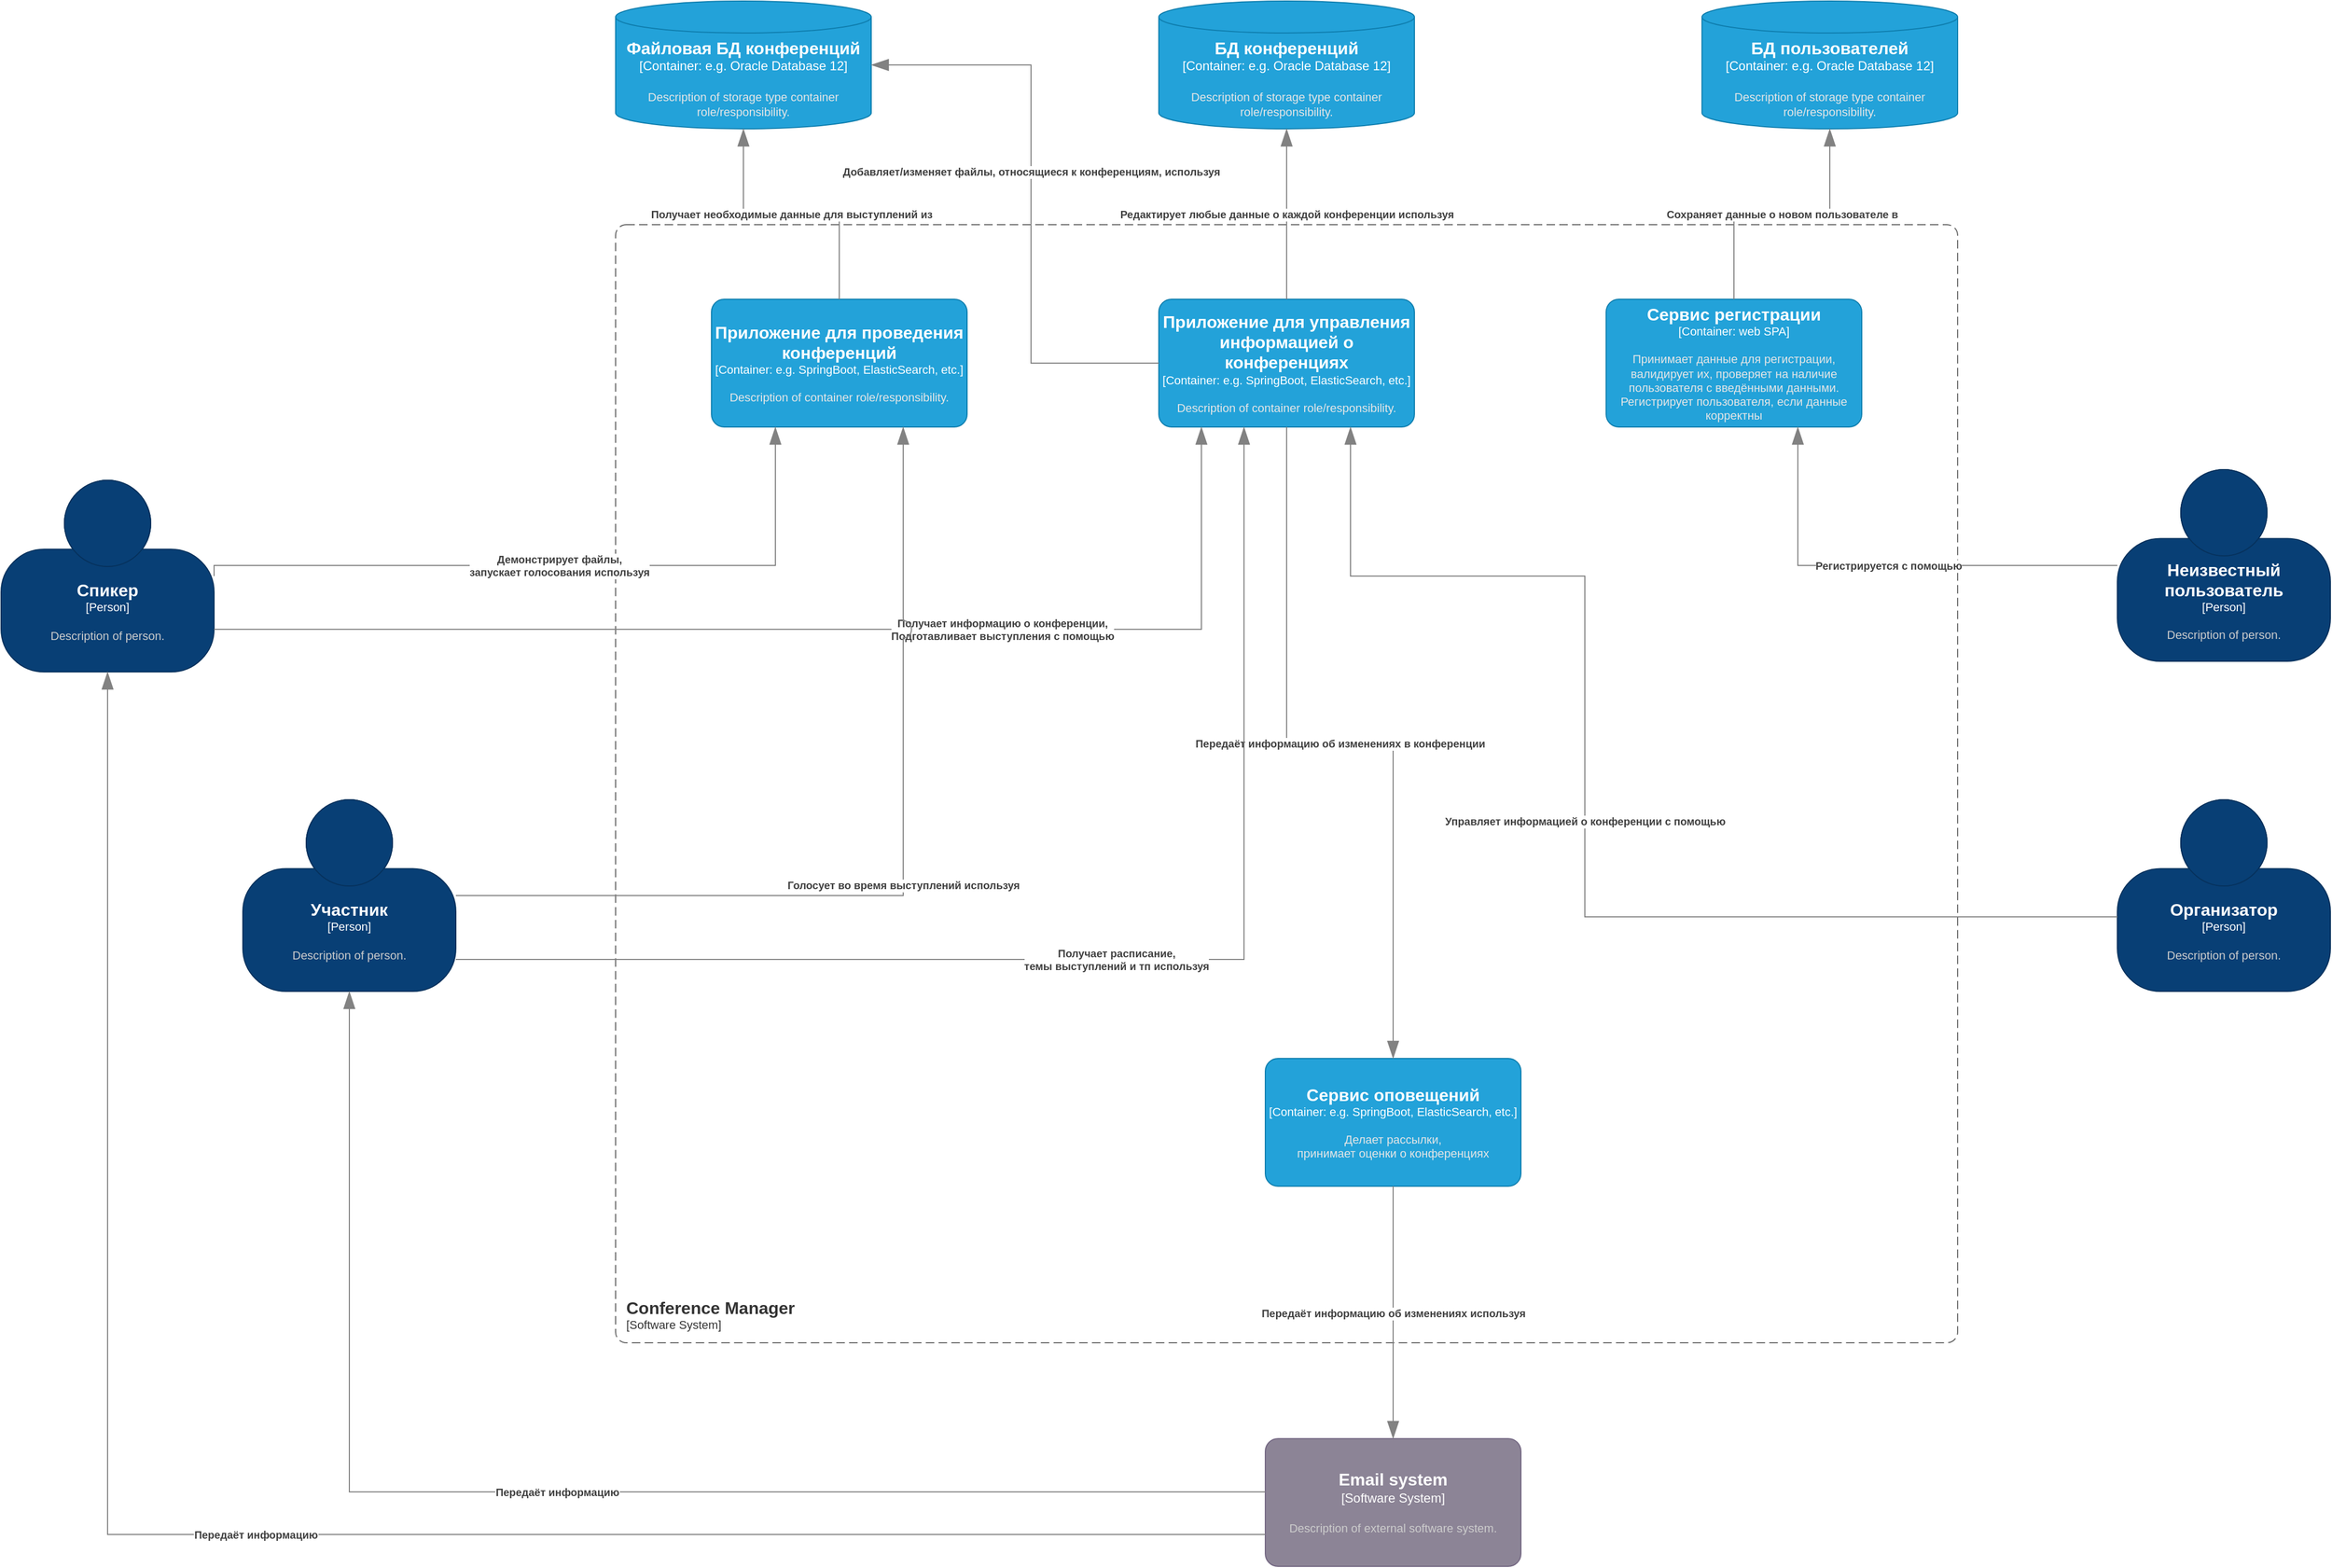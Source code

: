 <mxfile version="22.1.5" type="device">
  <diagram id="Q2jAIkQccZzJorw1GrXU" name="Страница — 1">
    <mxGraphModel dx="3160" dy="338" grid="1" gridSize="10" guides="1" tooltips="1" connect="1" arrows="1" fold="1" page="1" pageScale="1" pageWidth="827" pageHeight="1169" math="0" shadow="0">
      <root>
        <mxCell id="0" />
        <mxCell id="1" parent="0" />
        <object placeholders="1" c4Name="Conference Manager" c4Type="SystemScopeBoundary" c4Application="Software System" label="&lt;font style=&quot;font-size: 16px&quot;&gt;&lt;b&gt;&lt;div style=&quot;text-align: left&quot;&gt;%c4Name%&lt;/div&gt;&lt;/b&gt;&lt;/font&gt;&lt;div style=&quot;text-align: left&quot;&gt;[%c4Application%]&lt;/div&gt;" id="WADkHlBQ9EEW6r5me3bC-1">
          <mxCell style="rounded=1;fontSize=11;whiteSpace=wrap;html=1;dashed=1;arcSize=20;fillColor=none;strokeColor=#666666;fontColor=#333333;labelBackgroundColor=none;align=left;verticalAlign=bottom;labelBorderColor=none;spacingTop=0;spacing=10;dashPattern=8 4;metaEdit=1;rotatable=0;perimeter=rectanglePerimeter;noLabel=0;labelPadding=0;allowArrows=0;connectable=0;expand=0;recursiveResize=0;editable=1;pointerEvents=0;absoluteArcSize=1;points=[[0.25,0,0],[0.5,0,0],[0.75,0,0],[1,0.25,0],[1,0.5,0],[1,0.75,0],[0.75,1,0],[0.5,1,0],[0.25,1,0],[0,0.75,0],[0,0.5,0],[0,0.25,0]];" vertex="1" parent="1">
            <mxGeometry x="-250" y="2140" width="1260" height="1050" as="geometry" />
          </mxCell>
        </object>
        <object placeholders="1" c4Name="Неизвестный пользователь" c4Type="Person" c4Description="Description of person." label="&lt;font style=&quot;font-size: 16px&quot;&gt;&lt;b&gt;%c4Name%&lt;/b&gt;&lt;/font&gt;&lt;div&gt;[%c4Type%]&lt;/div&gt;&lt;br&gt;&lt;div&gt;&lt;font style=&quot;font-size: 11px&quot;&gt;&lt;font color=&quot;#cccccc&quot;&gt;%c4Description%&lt;/font&gt;&lt;/div&gt;" id="WADkHlBQ9EEW6r5me3bC-2">
          <mxCell style="html=1;fontSize=11;dashed=0;whiteSpace=wrap;fillColor=#083F75;strokeColor=#06315C;fontColor=#ffffff;shape=mxgraph.c4.person2;align=center;metaEdit=1;points=[[0.5,0,0],[1,0.5,0],[1,0.75,0],[0.75,1,0],[0.5,1,0],[0.25,1,0],[0,0.75,0],[0,0.5,0]];resizable=0;" vertex="1" parent="1">
            <mxGeometry x="1160" y="2370" width="200" height="180" as="geometry" />
          </mxCell>
        </object>
        <object placeholders="1" c4Name="Участник" c4Type="Person" c4Description="Description of person." label="&lt;font style=&quot;font-size: 16px&quot;&gt;&lt;b&gt;%c4Name%&lt;/b&gt;&lt;/font&gt;&lt;div&gt;[%c4Type%]&lt;/div&gt;&lt;br&gt;&lt;div&gt;&lt;font style=&quot;font-size: 11px&quot;&gt;&lt;font color=&quot;#cccccc&quot;&gt;%c4Description%&lt;/font&gt;&lt;/div&gt;" id="WADkHlBQ9EEW6r5me3bC-3">
          <mxCell style="html=1;fontSize=11;dashed=0;whiteSpace=wrap;fillColor=#083F75;strokeColor=#06315C;fontColor=#ffffff;shape=mxgraph.c4.person2;align=center;metaEdit=1;points=[[0.5,0,0],[1,0.5,0],[1,0.75,0],[0.75,1,0],[0.5,1,0],[0.25,1,0],[0,0.75,0],[0,0.5,0]];resizable=0;" vertex="1" parent="1">
            <mxGeometry x="-600" y="2680" width="200" height="180" as="geometry" />
          </mxCell>
        </object>
        <object placeholders="1" c4Name="Организатор" c4Type="Person" c4Description="Description of person." label="&lt;font style=&quot;font-size: 16px&quot;&gt;&lt;b&gt;%c4Name%&lt;/b&gt;&lt;/font&gt;&lt;div&gt;[%c4Type%]&lt;/div&gt;&lt;br&gt;&lt;div&gt;&lt;font style=&quot;font-size: 11px&quot;&gt;&lt;font color=&quot;#cccccc&quot;&gt;%c4Description%&lt;/font&gt;&lt;/div&gt;" id="WADkHlBQ9EEW6r5me3bC-4">
          <mxCell style="html=1;fontSize=11;dashed=0;whiteSpace=wrap;fillColor=#083F75;strokeColor=#06315C;fontColor=#ffffff;shape=mxgraph.c4.person2;align=center;metaEdit=1;points=[[0.5,0,0],[1,0.5,0],[1,0.75,0],[0.75,1,0],[0.5,1,0],[0.25,1,0],[0,0.75,0],[0,0.5,0]];resizable=0;" vertex="1" parent="1">
            <mxGeometry x="1160" y="2680" width="200" height="180" as="geometry" />
          </mxCell>
        </object>
        <object placeholders="1" c4Name="Спикер" c4Type="Person" c4Description="Description of person." label="&lt;font style=&quot;font-size: 16px&quot;&gt;&lt;b&gt;%c4Name%&lt;/b&gt;&lt;/font&gt;&lt;div&gt;[%c4Type%]&lt;/div&gt;&lt;br&gt;&lt;div&gt;&lt;font style=&quot;font-size: 11px&quot;&gt;&lt;font color=&quot;#cccccc&quot;&gt;%c4Description%&lt;/font&gt;&lt;/div&gt;" id="WADkHlBQ9EEW6r5me3bC-5">
          <mxCell style="html=1;fontSize=11;dashed=0;whiteSpace=wrap;fillColor=#083F75;strokeColor=#06315C;fontColor=#ffffff;shape=mxgraph.c4.person2;align=center;metaEdit=1;points=[[0.5,0,0],[1,0.5,0],[1,0.75,0],[0.75,1,0],[0.5,1,0],[0.25,1,0],[0,0.75,0],[0,0.5,0]];resizable=0;" vertex="1" parent="1">
            <mxGeometry x="-827" y="2380" width="200" height="180" as="geometry" />
          </mxCell>
        </object>
        <object placeholders="1" c4Name="Приложение для проведения конференций" c4Type="Container" c4Technology="e.g. SpringBoot, ElasticSearch, etc." c4Description="Description of container role/responsibility." label="&lt;font style=&quot;font-size: 16px&quot;&gt;&lt;b&gt;%c4Name%&lt;/b&gt;&lt;/font&gt;&lt;div&gt;[%c4Type%: %c4Technology%]&lt;/div&gt;&lt;br&gt;&lt;div&gt;&lt;font style=&quot;font-size: 11px&quot;&gt;&lt;font color=&quot;#E6E6E6&quot;&gt;%c4Description%&lt;/font&gt;&lt;/div&gt;" id="WADkHlBQ9EEW6r5me3bC-6">
          <mxCell style="rounded=1;whiteSpace=wrap;html=1;fontSize=11;labelBackgroundColor=none;fillColor=#23A2D9;fontColor=#ffffff;align=center;arcSize=10;strokeColor=#0E7DAD;metaEdit=1;resizable=0;points=[[0.25,0,0],[0.5,0,0],[0.75,0,0],[1,0.25,0],[1,0.5,0],[1,0.75,0],[0.75,1,0],[0.5,1,0],[0.25,1,0],[0,0.75,0],[0,0.5,0],[0,0.25,0]];" vertex="1" parent="1">
            <mxGeometry x="-160" y="2210" width="240" height="120" as="geometry" />
          </mxCell>
        </object>
        <object placeholders="1" c4Name="Приложение для управления информацией о конференциях" c4Type="Container" c4Technology="e.g. SpringBoot, ElasticSearch, etc." c4Description="Description of container role/responsibility." label="&lt;font style=&quot;font-size: 16px&quot;&gt;&lt;b&gt;%c4Name%&lt;/b&gt;&lt;/font&gt;&lt;div&gt;[%c4Type%: %c4Technology%]&lt;/div&gt;&lt;br&gt;&lt;div&gt;&lt;font style=&quot;font-size: 11px&quot;&gt;&lt;font color=&quot;#E6E6E6&quot;&gt;%c4Description%&lt;/font&gt;&lt;/div&gt;" id="WADkHlBQ9EEW6r5me3bC-7">
          <mxCell style="rounded=1;whiteSpace=wrap;html=1;fontSize=11;labelBackgroundColor=none;fillColor=#23A2D9;fontColor=#ffffff;align=center;arcSize=10;strokeColor=#0E7DAD;metaEdit=1;resizable=0;points=[[0.25,0,0],[0.5,0,0],[0.75,0,0],[1,0.25,0],[1,0.5,0],[1,0.75,0],[0.75,1,0],[0.5,1,0],[0.25,1,0],[0,0.75,0],[0,0.5,0],[0,0.25,0]];" vertex="1" parent="1">
            <mxGeometry x="260" y="2210" width="240" height="120" as="geometry" />
          </mxCell>
        </object>
        <object placeholders="1" c4Name="Сервис регистрации" c4Type="Container" c4Technology="web SPA" c4Description="Принимает данные для регистрации, валидирует их, проверяет на наличие пользователя с введёнными данными. Регистрирует пользователя, если данные корректны" label="&lt;font style=&quot;font-size: 16px&quot;&gt;&lt;b&gt;%c4Name%&lt;/b&gt;&lt;/font&gt;&lt;div&gt;[%c4Type%: %c4Technology%]&lt;/div&gt;&lt;br&gt;&lt;div&gt;&lt;font style=&quot;font-size: 11px&quot;&gt;&lt;font color=&quot;#E6E6E6&quot;&gt;%c4Description%&lt;/font&gt;&lt;/div&gt;" id="WADkHlBQ9EEW6r5me3bC-8">
          <mxCell style="rounded=1;whiteSpace=wrap;html=1;fontSize=11;labelBackgroundColor=none;fillColor=#23A2D9;fontColor=#ffffff;align=center;arcSize=10;strokeColor=#0E7DAD;metaEdit=1;resizable=0;points=[[0.25,0,0],[0.5,0,0],[0.75,0,0],[1,0.25,0],[1,0.5,0],[1,0.75,0],[0.75,1,0],[0.5,1,0],[0.25,1,0],[0,0.75,0],[0,0.5,0],[0,0.25,0]];" vertex="1" parent="1">
            <mxGeometry x="680" y="2210" width="240" height="120" as="geometry" />
          </mxCell>
        </object>
        <object placeholders="1" c4Type="БД пользователей" c4Container="Container" c4Technology="e.g. Oracle Database 12" c4Description="Description of storage type container role/responsibility." label="&lt;font style=&quot;font-size: 16px&quot;&gt;&lt;b&gt;%c4Type%&lt;/b&gt;&lt;/font&gt;&lt;div&gt;[%c4Container%:&amp;nbsp;%c4Technology%]&lt;/div&gt;&lt;br&gt;&lt;div&gt;&lt;font style=&quot;font-size: 11px&quot;&gt;&lt;font color=&quot;#E6E6E6&quot;&gt;%c4Description%&lt;/font&gt;&lt;/div&gt;" id="WADkHlBQ9EEW6r5me3bC-9">
          <mxCell style="shape=cylinder3;size=15;whiteSpace=wrap;html=1;boundedLbl=1;rounded=0;labelBackgroundColor=none;fillColor=#23A2D9;fontSize=12;fontColor=#ffffff;align=center;strokeColor=#0E7DAD;metaEdit=1;points=[[0.5,0,0],[1,0.25,0],[1,0.5,0],[1,0.75,0],[0.5,1,0],[0,0.75,0],[0,0.5,0],[0,0.25,0]];resizable=0;" vertex="1" parent="1">
            <mxGeometry x="770" y="1930" width="240" height="120" as="geometry" />
          </mxCell>
        </object>
        <object placeholders="1" c4Type="БД конференций" c4Container="Container" c4Technology="e.g. Oracle Database 12" c4Description="Description of storage type container role/responsibility." label="&lt;font style=&quot;font-size: 16px&quot;&gt;&lt;b&gt;%c4Type%&lt;/b&gt;&lt;/font&gt;&lt;div&gt;[%c4Container%:&amp;nbsp;%c4Technology%]&lt;/div&gt;&lt;br&gt;&lt;div&gt;&lt;font style=&quot;font-size: 11px&quot;&gt;&lt;font color=&quot;#E6E6E6&quot;&gt;%c4Description%&lt;/font&gt;&lt;/div&gt;" id="WADkHlBQ9EEW6r5me3bC-10">
          <mxCell style="shape=cylinder3;size=15;whiteSpace=wrap;html=1;boundedLbl=1;rounded=0;labelBackgroundColor=none;fillColor=#23A2D9;fontSize=12;fontColor=#ffffff;align=center;strokeColor=#0E7DAD;metaEdit=1;points=[[0.5,0,0],[1,0.25,0],[1,0.5,0],[1,0.75,0],[0.5,1,0],[0,0.75,0],[0,0.5,0],[0,0.25,0]];resizable=0;" vertex="1" parent="1">
            <mxGeometry x="260" y="1930" width="240" height="120" as="geometry" />
          </mxCell>
        </object>
        <object placeholders="1" c4Type="Файловая БД конференций" c4Container="Container" c4Technology="e.g. Oracle Database 12" c4Description="Description of storage type container role/responsibility." label="&lt;font style=&quot;font-size: 16px&quot;&gt;&lt;b&gt;%c4Type%&lt;/b&gt;&lt;/font&gt;&lt;div&gt;[%c4Container%:&amp;nbsp;%c4Technology%]&lt;/div&gt;&lt;br&gt;&lt;div&gt;&lt;font style=&quot;font-size: 11px&quot;&gt;&lt;font color=&quot;#E6E6E6&quot;&gt;%c4Description%&lt;/font&gt;&lt;/div&gt;" id="WADkHlBQ9EEW6r5me3bC-12">
          <mxCell style="shape=cylinder3;size=15;whiteSpace=wrap;html=1;boundedLbl=1;rounded=0;labelBackgroundColor=none;fillColor=#23A2D9;fontSize=12;fontColor=#ffffff;align=center;strokeColor=#0E7DAD;metaEdit=1;points=[[0.5,0,0],[1,0.25,0],[1,0.5,0],[1,0.75,0],[0.5,1,0],[0,0.75,0],[0,0.5,0],[0,0.25,0]];resizable=0;" vertex="1" parent="1">
            <mxGeometry x="-250" y="1930" width="240" height="120" as="geometry" />
          </mxCell>
        </object>
        <object placeholders="1" c4Type="Relationship" c4Description="Регистрируется с помощью" label="&lt;div style=&quot;text-align: left&quot;&gt;&lt;div style=&quot;text-align: center&quot;&gt;&lt;b&gt;%c4Description%&lt;/b&gt;&lt;/div&gt;" id="WADkHlBQ9EEW6r5me3bC-13">
          <mxCell style="endArrow=blockThin;html=1;fontSize=10;fontColor=#404040;strokeWidth=1;endFill=1;strokeColor=#828282;elbow=vertical;metaEdit=1;endSize=14;startSize=14;jumpStyle=arc;jumpSize=16;rounded=0;edgeStyle=orthogonalEdgeStyle;entryX=0.75;entryY=1;entryDx=0;entryDy=0;entryPerimeter=0;" edge="1" parent="1" source="WADkHlBQ9EEW6r5me3bC-2" target="WADkHlBQ9EEW6r5me3bC-8">
            <mxGeometry width="240" relative="1" as="geometry">
              <mxPoint x="540" y="2680" as="sourcePoint" />
              <mxPoint x="780" y="2680" as="targetPoint" />
            </mxGeometry>
          </mxCell>
        </object>
        <object placeholders="1" c4Type="Relationship" c4Description="Сохраняет данные о новом пользователе в" label="&lt;div style=&quot;text-align: left&quot;&gt;&lt;div style=&quot;text-align: center&quot;&gt;&lt;b&gt;%c4Description%&lt;/b&gt;&lt;/div&gt;" id="WADkHlBQ9EEW6r5me3bC-14">
          <mxCell style="endArrow=blockThin;html=1;fontSize=10;fontColor=#404040;strokeWidth=1;endFill=1;strokeColor=#828282;elbow=vertical;metaEdit=1;endSize=14;startSize=14;jumpStyle=arc;jumpSize=16;rounded=0;edgeStyle=orthogonalEdgeStyle;" edge="1" parent="1" source="WADkHlBQ9EEW6r5me3bC-8" target="WADkHlBQ9EEW6r5me3bC-9">
            <mxGeometry width="240" relative="1" as="geometry">
              <mxPoint x="580" y="2660" as="sourcePoint" />
              <mxPoint x="820" y="2660" as="targetPoint" />
            </mxGeometry>
          </mxCell>
        </object>
        <object placeholders="1" c4Type="Relationship" c4Description="Получает необходимые данные для выступлений из" label="&lt;div style=&quot;text-align: left&quot;&gt;&lt;div style=&quot;text-align: center&quot;&gt;&lt;b&gt;%c4Description%&lt;/b&gt;&lt;/div&gt;" id="WADkHlBQ9EEW6r5me3bC-15">
          <mxCell style="endArrow=blockThin;html=1;fontSize=10;fontColor=#404040;strokeWidth=1;endFill=1;strokeColor=#828282;elbow=vertical;metaEdit=1;endSize=14;startSize=14;jumpStyle=arc;jumpSize=16;rounded=0;edgeStyle=orthogonalEdgeStyle;" edge="1" parent="1" source="WADkHlBQ9EEW6r5me3bC-6" target="WADkHlBQ9EEW6r5me3bC-12">
            <mxGeometry width="240" relative="1" as="geometry">
              <mxPoint x="230" y="2700" as="sourcePoint" />
              <mxPoint x="470" y="2700" as="targetPoint" />
            </mxGeometry>
          </mxCell>
        </object>
        <object placeholders="1" c4Type="Relationship" c4Description="Добавляет/изменяет файлы, относящиеся к конференциям, используя" label="&lt;div style=&quot;text-align: left&quot;&gt;&lt;div style=&quot;text-align: center&quot;&gt;&lt;b&gt;%c4Description%&lt;/b&gt;&lt;/div&gt;" id="WADkHlBQ9EEW6r5me3bC-16">
          <mxCell style="endArrow=blockThin;html=1;fontSize=10;fontColor=#404040;strokeWidth=1;endFill=1;strokeColor=#828282;elbow=vertical;metaEdit=1;endSize=14;startSize=14;jumpStyle=arc;jumpSize=16;rounded=0;edgeStyle=orthogonalEdgeStyle;" edge="1" parent="1" source="WADkHlBQ9EEW6r5me3bC-7" target="WADkHlBQ9EEW6r5me3bC-12">
            <mxGeometry x="0.091" width="240" relative="1" as="geometry">
              <mxPoint x="40" y="2400" as="sourcePoint" />
              <mxPoint x="250" y="2400" as="targetPoint" />
              <Array as="points">
                <mxPoint x="140" y="2270" />
                <mxPoint x="140" y="1990" />
              </Array>
              <mxPoint as="offset" />
            </mxGeometry>
          </mxCell>
        </object>
        <object placeholders="1" c4Type="Relationship" c4Description="Редактирует любые данные о каждой конференции используя" label="&lt;div style=&quot;text-align: left&quot;&gt;&lt;div style=&quot;text-align: center&quot;&gt;&lt;b&gt;%c4Description%&lt;/b&gt;&lt;/div&gt;" id="WADkHlBQ9EEW6r5me3bC-17">
          <mxCell style="endArrow=blockThin;html=1;fontSize=10;fontColor=#404040;strokeWidth=1;endFill=1;strokeColor=#828282;elbow=vertical;metaEdit=1;endSize=14;startSize=14;jumpStyle=arc;jumpSize=16;rounded=0;edgeStyle=orthogonalEdgeStyle;" edge="1" parent="1" source="WADkHlBQ9EEW6r5me3bC-7" target="WADkHlBQ9EEW6r5me3bC-10">
            <mxGeometry width="240" relative="1" as="geometry">
              <mxPoint x="390" y="2530" as="sourcePoint" />
              <mxPoint x="630" y="2530" as="targetPoint" />
            </mxGeometry>
          </mxCell>
        </object>
        <object placeholders="1" c4Name="Сервис оповещений" c4Type="Container" c4Technology="e.g. SpringBoot, ElasticSearch, etc." c4Description="Делает рассылки,&#xa;принимает оценки о конференциях" label="&lt;font style=&quot;font-size: 16px&quot;&gt;&lt;b&gt;%c4Name%&lt;/b&gt;&lt;/font&gt;&lt;div&gt;[%c4Type%: %c4Technology%]&lt;/div&gt;&lt;br&gt;&lt;div&gt;&lt;font style=&quot;font-size: 11px&quot;&gt;&lt;font color=&quot;#E6E6E6&quot;&gt;%c4Description%&lt;/font&gt;&lt;/div&gt;" id="WADkHlBQ9EEW6r5me3bC-18">
          <mxCell style="rounded=1;whiteSpace=wrap;html=1;fontSize=11;labelBackgroundColor=none;fillColor=#23A2D9;fontColor=#ffffff;align=center;arcSize=10;strokeColor=#0E7DAD;metaEdit=1;resizable=0;points=[[0.25,0,0],[0.5,0,0],[0.75,0,0],[1,0.25,0],[1,0.5,0],[1,0.75,0],[0.75,1,0],[0.5,1,0],[0.25,1,0],[0,0.75,0],[0,0.5,0],[0,0.25,0]];" vertex="1" parent="1">
            <mxGeometry x="360" y="2923" width="240" height="120" as="geometry" />
          </mxCell>
        </object>
        <object placeholders="1" c4Type="Relationship" c4Description="Передаёт информацию об изменениях в конференции" label="&lt;div style=&quot;text-align: left&quot;&gt;&lt;div style=&quot;text-align: center&quot;&gt;&lt;b&gt;%c4Description%&lt;/b&gt;&lt;/div&gt;" id="WADkHlBQ9EEW6r5me3bC-19">
          <mxCell style="endArrow=blockThin;html=1;fontSize=10;fontColor=#404040;strokeWidth=1;endFill=1;strokeColor=#828282;elbow=vertical;metaEdit=1;endSize=14;startSize=14;jumpStyle=arc;jumpSize=16;rounded=0;edgeStyle=orthogonalEdgeStyle;" edge="1" parent="1" source="WADkHlBQ9EEW6r5me3bC-7" target="WADkHlBQ9EEW6r5me3bC-18">
            <mxGeometry width="240" relative="1" as="geometry">
              <mxPoint x="1150" y="3020" as="sourcePoint" />
              <mxPoint x="1390" y="3020" as="targetPoint" />
            </mxGeometry>
          </mxCell>
        </object>
        <object placeholders="1" c4Type="Relationship" c4Description="Управляет информацией о конференции с помощью" label="&lt;div style=&quot;text-align: left&quot;&gt;&lt;div style=&quot;text-align: center&quot;&gt;&lt;b&gt;%c4Description%&lt;/b&gt;&lt;/div&gt;" id="WADkHlBQ9EEW6r5me3bC-20">
          <mxCell style="endArrow=blockThin;html=1;fontSize=10;fontColor=#404040;strokeWidth=1;endFill=1;strokeColor=#828282;elbow=vertical;metaEdit=1;endSize=14;startSize=14;jumpStyle=arc;jumpSize=16;rounded=0;edgeStyle=orthogonalEdgeStyle;entryX=0.75;entryY=1;entryDx=0;entryDy=0;entryPerimeter=0;" edge="1" parent="1" source="WADkHlBQ9EEW6r5me3bC-4" target="WADkHlBQ9EEW6r5me3bC-7">
            <mxGeometry width="240" relative="1" as="geometry">
              <mxPoint x="-190" y="2810" as="sourcePoint" />
              <mxPoint x="50" y="2810" as="targetPoint" />
              <Array as="points">
                <mxPoint x="660" y="2790" />
                <mxPoint x="660" y="2470" />
                <mxPoint x="440" y="2470" />
              </Array>
            </mxGeometry>
          </mxCell>
        </object>
        <object placeholders="1" c4Type="Relationship" c4Description="Получает информацию о конференции,&#xa;Подготавливает выступления с помощью" label="&lt;div style=&quot;text-align: left&quot;&gt;&lt;div style=&quot;text-align: center&quot;&gt;&lt;b&gt;%c4Description%&lt;/b&gt;&lt;/div&gt;" id="WADkHlBQ9EEW6r5me3bC-21">
          <mxCell style="endArrow=blockThin;html=1;fontSize=10;fontColor=#404040;strokeWidth=1;endFill=1;strokeColor=#828282;elbow=vertical;metaEdit=1;endSize=14;startSize=14;jumpStyle=arc;jumpSize=16;rounded=0;edgeStyle=orthogonalEdgeStyle;" edge="1" parent="1" source="WADkHlBQ9EEW6r5me3bC-5" target="WADkHlBQ9EEW6r5me3bC-7">
            <mxGeometry x="0.326" width="240" relative="1" as="geometry">
              <mxPoint x="-160" y="2730" as="sourcePoint" />
              <mxPoint x="80" y="2730" as="targetPoint" />
              <Array as="points">
                <mxPoint x="300" y="2520" />
              </Array>
              <mxPoint x="-1" as="offset" />
            </mxGeometry>
          </mxCell>
        </object>
        <object placeholders="1" c4Type="Relationship" c4Description="Получает расписание,&#xa;темы выступлений и тп используя" label="&lt;div style=&quot;text-align: left&quot;&gt;&lt;div style=&quot;text-align: center&quot;&gt;&lt;b&gt;%c4Description%&lt;/b&gt;&lt;/div&gt;" id="WADkHlBQ9EEW6r5me3bC-22">
          <mxCell style="endArrow=blockThin;html=1;fontSize=10;fontColor=#404040;strokeWidth=1;endFill=1;strokeColor=#828282;elbow=vertical;metaEdit=1;endSize=14;startSize=14;jumpStyle=arc;jumpSize=16;rounded=0;edgeStyle=orthogonalEdgeStyle;" edge="1" parent="1" source="WADkHlBQ9EEW6r5me3bC-3" target="WADkHlBQ9EEW6r5me3bC-7">
            <mxGeometry width="240" relative="1" as="geometry">
              <mxPoint x="-70" y="2750" as="sourcePoint" />
              <mxPoint x="170" y="2750" as="targetPoint" />
              <Array as="points">
                <mxPoint x="340" y="2830" />
              </Array>
            </mxGeometry>
          </mxCell>
        </object>
        <object placeholders="1" c4Type="Relationship" c4Description="Демонстрирует файлы,&#xa;запускает голосования используя" label="&lt;div style=&quot;text-align: left&quot;&gt;&lt;div style=&quot;text-align: center&quot;&gt;&lt;b&gt;%c4Description%&lt;/b&gt;&lt;/div&gt;" id="WADkHlBQ9EEW6r5me3bC-23">
          <mxCell style="endArrow=blockThin;html=1;fontSize=10;fontColor=#404040;strokeWidth=1;endFill=1;strokeColor=#828282;elbow=vertical;metaEdit=1;endSize=14;startSize=14;jumpStyle=arc;jumpSize=16;rounded=0;edgeStyle=orthogonalEdgeStyle;exitX=1;exitY=0.5;exitDx=0;exitDy=0;exitPerimeter=0;" edge="1" parent="1" source="WADkHlBQ9EEW6r5me3bC-5" target="WADkHlBQ9EEW6r5me3bC-6">
            <mxGeometry x="0.002" width="240" relative="1" as="geometry">
              <mxPoint x="-200" y="2640" as="sourcePoint" />
              <mxPoint x="40" y="2640" as="targetPoint" />
              <Array as="points">
                <mxPoint x="-100" y="2460" />
              </Array>
              <mxPoint as="offset" />
            </mxGeometry>
          </mxCell>
        </object>
        <object placeholders="1" c4Type="Relationship" c4Description="Голосует во время выступлений используя" label="&lt;div style=&quot;text-align: left&quot;&gt;&lt;div style=&quot;text-align: center&quot;&gt;&lt;b&gt;%c4Description%&lt;/b&gt;&lt;/div&gt;" id="WADkHlBQ9EEW6r5me3bC-24">
          <mxCell style="endArrow=blockThin;html=1;fontSize=10;fontColor=#404040;strokeWidth=1;endFill=1;strokeColor=#828282;elbow=vertical;metaEdit=1;endSize=14;startSize=14;jumpStyle=arc;jumpSize=16;rounded=0;edgeStyle=orthogonalEdgeStyle;exitX=1;exitY=0.5;exitDx=0;exitDy=0;exitPerimeter=0;entryX=0.75;entryY=1;entryDx=0;entryDy=0;entryPerimeter=0;" edge="1" parent="1" source="WADkHlBQ9EEW6r5me3bC-3" target="WADkHlBQ9EEW6r5me3bC-6">
            <mxGeometry width="240" relative="1" as="geometry">
              <mxPoint x="-130" y="2890" as="sourcePoint" />
              <mxPoint x="110" y="2890" as="targetPoint" />
            </mxGeometry>
          </mxCell>
        </object>
        <object placeholders="1" c4Name="Email system" c4Type="Software System" c4Description="Description of external software system." label="&lt;font style=&quot;font-size: 16px&quot;&gt;&lt;b&gt;%c4Name%&lt;/b&gt;&lt;/font&gt;&lt;div&gt;[%c4Type%]&lt;/div&gt;&lt;br&gt;&lt;div&gt;&lt;font style=&quot;font-size: 11px&quot;&gt;&lt;font color=&quot;#cccccc&quot;&gt;%c4Description%&lt;/font&gt;&lt;/div&gt;" id="WADkHlBQ9EEW6r5me3bC-25">
          <mxCell style="rounded=1;whiteSpace=wrap;html=1;labelBackgroundColor=none;fillColor=#8C8496;fontColor=#ffffff;align=center;arcSize=10;strokeColor=#736782;metaEdit=1;resizable=0;points=[[0.25,0,0],[0.5,0,0],[0.75,0,0],[1,0.25,0],[1,0.5,0],[1,0.75,0],[0.75,1,0],[0.5,1,0],[0.25,1,0],[0,0.75,0],[0,0.5,0],[0,0.25,0]];" vertex="1" parent="1">
            <mxGeometry x="360" y="3280" width="240" height="120" as="geometry" />
          </mxCell>
        </object>
        <object placeholders="1" c4Type="Relationship" c4Description="Передаёт информацию об изменениях используя" label="&lt;div style=&quot;text-align: left&quot;&gt;&lt;div style=&quot;text-align: center&quot;&gt;&lt;b&gt;%c4Description%&lt;/b&gt;&lt;/div&gt;" id="WADkHlBQ9EEW6r5me3bC-26">
          <mxCell style="endArrow=blockThin;html=1;fontSize=10;fontColor=#404040;strokeWidth=1;endFill=1;strokeColor=#828282;elbow=vertical;metaEdit=1;endSize=14;startSize=14;jumpStyle=arc;jumpSize=16;rounded=0;edgeStyle=orthogonalEdgeStyle;" edge="1" parent="1" source="WADkHlBQ9EEW6r5me3bC-18" target="WADkHlBQ9EEW6r5me3bC-25">
            <mxGeometry width="240" relative="1" as="geometry">
              <mxPoint x="710" y="3320" as="sourcePoint" />
              <mxPoint x="950" y="3320" as="targetPoint" />
            </mxGeometry>
          </mxCell>
        </object>
        <object placeholders="1" c4Type="Relationship" c4Description="Передаёт информацию" label="&lt;div style=&quot;text-align: left&quot;&gt;&lt;div style=&quot;text-align: center&quot;&gt;&lt;b&gt;%c4Description%&lt;/b&gt;&lt;/div&gt;" id="WADkHlBQ9EEW6r5me3bC-27">
          <mxCell style="endArrow=blockThin;html=1;fontSize=10;fontColor=#404040;strokeWidth=1;endFill=1;strokeColor=#828282;elbow=vertical;metaEdit=1;endSize=14;startSize=14;jumpStyle=arc;jumpSize=16;rounded=0;edgeStyle=orthogonalEdgeStyle;" edge="1" parent="1" source="WADkHlBQ9EEW6r5me3bC-25" target="WADkHlBQ9EEW6r5me3bC-3">
            <mxGeometry width="240" relative="1" as="geometry">
              <mxPoint x="870" y="3360" as="sourcePoint" />
              <mxPoint x="1110" y="3360" as="targetPoint" />
              <Array as="points">
                <mxPoint x="-500" y="3330" />
              </Array>
            </mxGeometry>
          </mxCell>
        </object>
        <object placeholders="1" c4Type="Relationship" c4Description="Передаёт информацию" label="&lt;div style=&quot;text-align: left&quot;&gt;&lt;div style=&quot;text-align: center&quot;&gt;&lt;b&gt;%c4Description%&lt;/b&gt;&lt;/div&gt;" id="WADkHlBQ9EEW6r5me3bC-28">
          <mxCell style="endArrow=blockThin;html=1;fontSize=10;fontColor=#404040;strokeWidth=1;endFill=1;strokeColor=#828282;elbow=vertical;metaEdit=1;endSize=14;startSize=14;jumpStyle=arc;jumpSize=16;rounded=0;edgeStyle=orthogonalEdgeStyle;" edge="1" parent="1" source="WADkHlBQ9EEW6r5me3bC-25" target="WADkHlBQ9EEW6r5me3bC-5">
            <mxGeometry width="240" relative="1" as="geometry">
              <mxPoint x="-630" y="3400" as="sourcePoint" />
              <mxPoint x="-390" y="3400" as="targetPoint" />
              <Array as="points">
                <mxPoint x="-727" y="3370" />
              </Array>
            </mxGeometry>
          </mxCell>
        </object>
      </root>
    </mxGraphModel>
  </diagram>
</mxfile>

